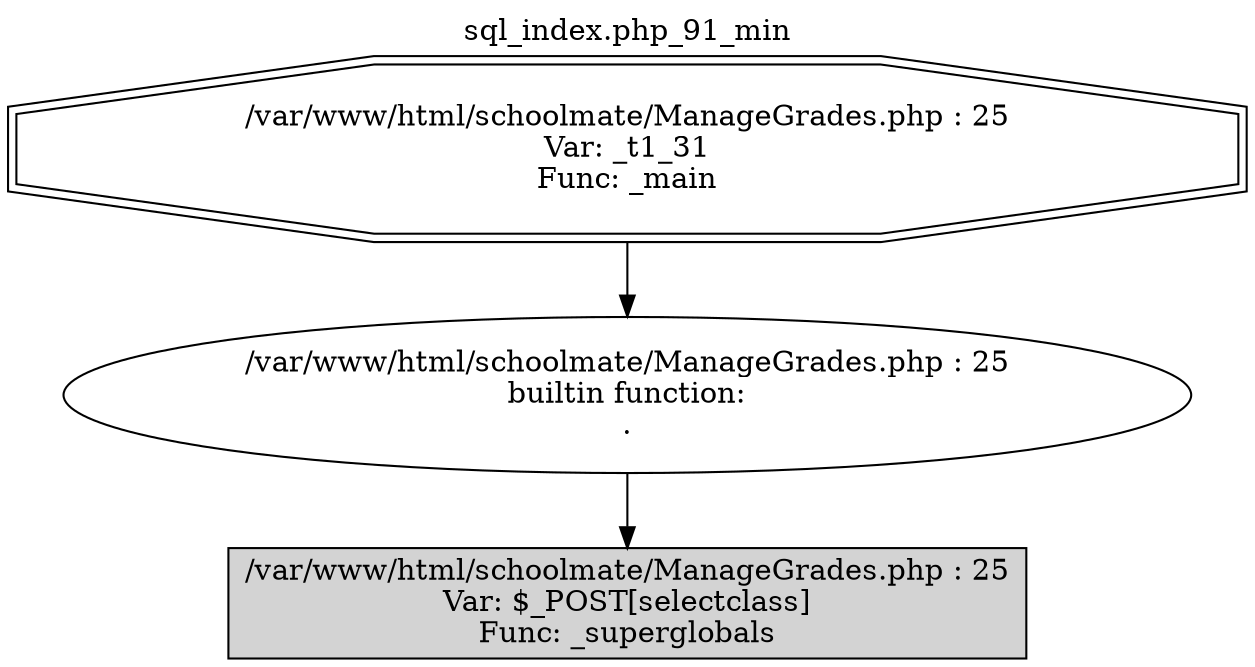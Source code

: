 digraph cfg {
  label="sql_index.php_91_min";
  labelloc=t;
  n1 [shape=doubleoctagon, label="/var/www/html/schoolmate/ManageGrades.php : 25\nVar: _t1_31\nFunc: _main\n"];
  n2 [shape=ellipse, label="/var/www/html/schoolmate/ManageGrades.php : 25\nbuiltin function:\n.\n"];
  n3 [shape=box, label="/var/www/html/schoolmate/ManageGrades.php : 25\nVar: $_POST[selectclass]\nFunc: _superglobals\n",style=filled];
  n1 -> n2;
  n2 -> n3;
}
